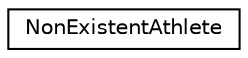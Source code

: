 digraph "Graphical Class Hierarchy"
{
 // LATEX_PDF_SIZE
  edge [fontname="Helvetica",fontsize="10",labelfontname="Helvetica",labelfontsize="10"];
  node [fontname="Helvetica",fontsize="10",shape=record];
  rankdir="LR";
  Node0 [label="NonExistentAthlete",height=0.2,width=0.4,color="black", fillcolor="white", style="filled",URL="$class_non_existent_athlete.html",tooltip=" "];
}
